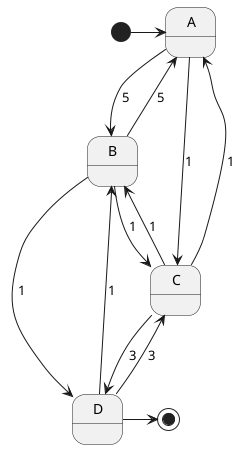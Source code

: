 @startuml
[*] -> A

A --> B: 5
B --> A: 5

A --> C: 1
C --> A: 1

B --> C: 1
C --> B: 1

B --> D: 1
D --> B: 1

C --> D: 3
D --> C: 3


D -> [*]
@enduml
